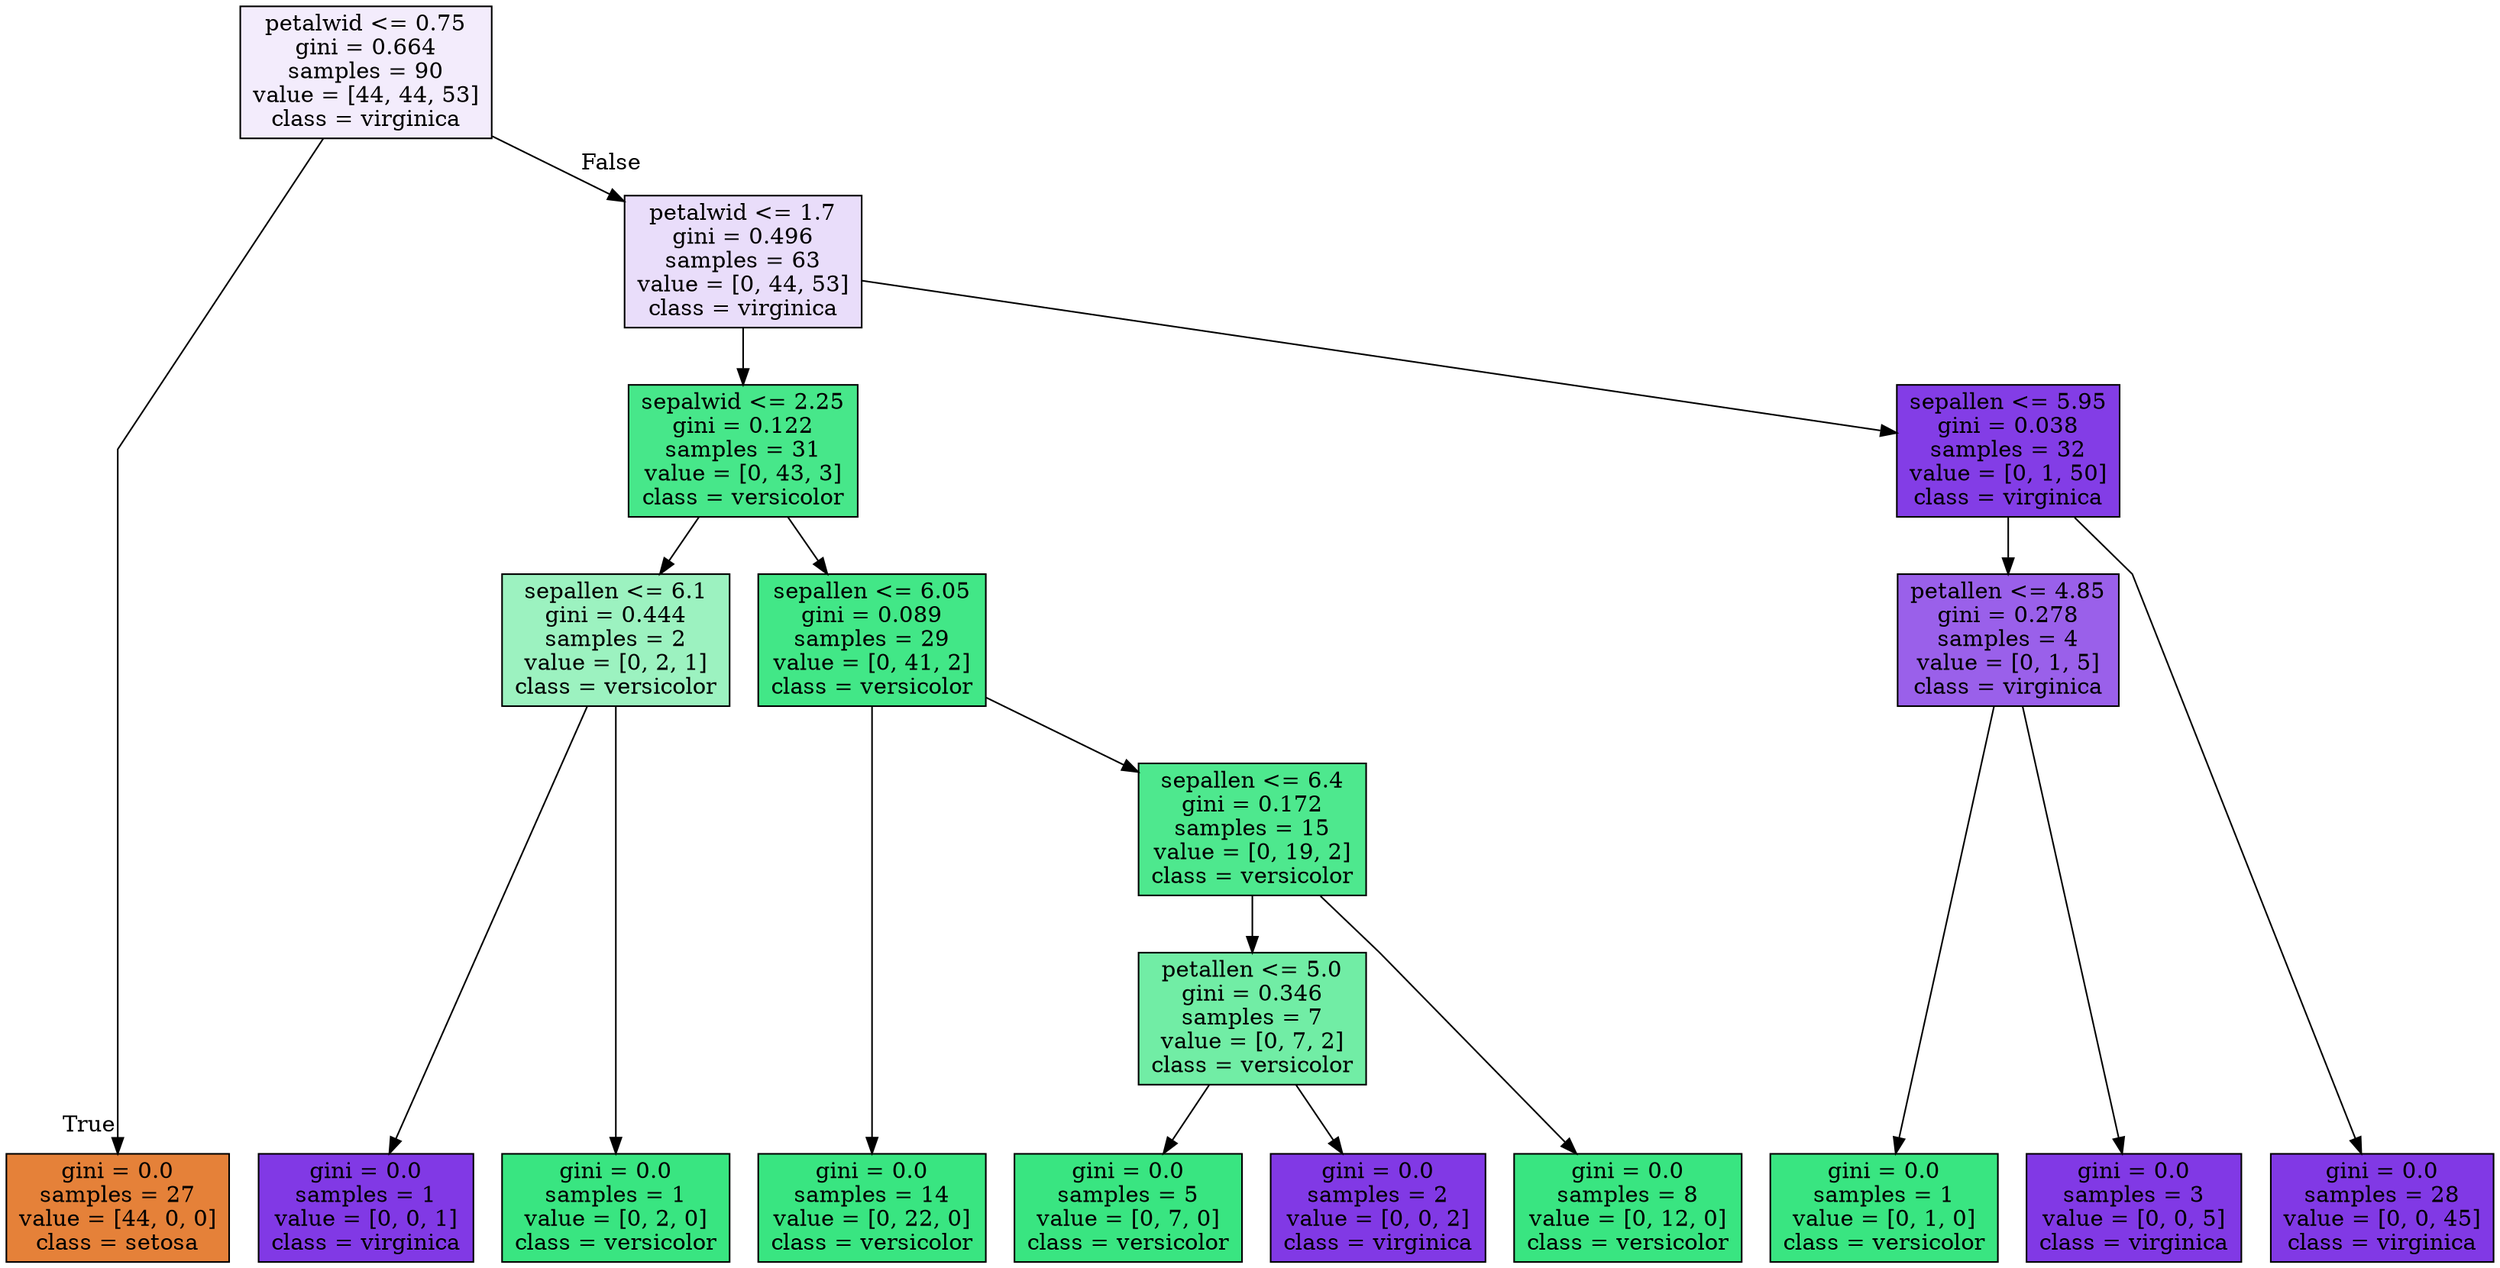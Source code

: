 digraph Tree {
node [shape=box, style="filled", color="black"] ;
graph [ranksep=equally, splines=polyline] ;
0 [label="petalwid <= 0.75\ngini = 0.664\nsamples = 90\nvalue = [44, 44, 53]\nclass = virginica", fillcolor="#8139e518"] ;
1 [label="gini = 0.0\nsamples = 27\nvalue = [44, 0, 0]\nclass = setosa", fillcolor="#e58139ff"] ;
0 -> 1 [labeldistance=2.5, labelangle=45, headlabel="True"] ;
2 [label="petalwid <= 1.7\ngini = 0.496\nsamples = 63\nvalue = [0, 44, 53]\nclass = virginica", fillcolor="#8139e52b"] ;
0 -> 2 [labeldistance=2.5, labelangle=-45, headlabel="False"] ;
3 [label="sepalwid <= 2.25\ngini = 0.122\nsamples = 31\nvalue = [0, 43, 3]\nclass = versicolor", fillcolor="#39e581ed"] ;
2 -> 3 ;
4 [label="sepallen <= 6.1\ngini = 0.444\nsamples = 2\nvalue = [0, 2, 1]\nclass = versicolor", fillcolor="#39e5817f"] ;
3 -> 4 ;
5 [label="gini = 0.0\nsamples = 1\nvalue = [0, 0, 1]\nclass = virginica", fillcolor="#8139e5ff"] ;
4 -> 5 ;
6 [label="gini = 0.0\nsamples = 1\nvalue = [0, 2, 0]\nclass = versicolor", fillcolor="#39e581ff"] ;
4 -> 6 ;
7 [label="sepallen <= 6.05\ngini = 0.089\nsamples = 29\nvalue = [0, 41, 2]\nclass = versicolor", fillcolor="#39e581f3"] ;
3 -> 7 ;
8 [label="gini = 0.0\nsamples = 14\nvalue = [0, 22, 0]\nclass = versicolor", fillcolor="#39e581ff"] ;
7 -> 8 ;
9 [label="sepallen <= 6.4\ngini = 0.172\nsamples = 15\nvalue = [0, 19, 2]\nclass = versicolor", fillcolor="#39e581e4"] ;
7 -> 9 ;
10 [label="petallen <= 5.0\ngini = 0.346\nsamples = 7\nvalue = [0, 7, 2]\nclass = versicolor", fillcolor="#39e581b6"] ;
9 -> 10 ;
11 [label="gini = 0.0\nsamples = 5\nvalue = [0, 7, 0]\nclass = versicolor", fillcolor="#39e581ff"] ;
10 -> 11 ;
12 [label="gini = 0.0\nsamples = 2\nvalue = [0, 0, 2]\nclass = virginica", fillcolor="#8139e5ff"] ;
10 -> 12 ;
13 [label="gini = 0.0\nsamples = 8\nvalue = [0, 12, 0]\nclass = versicolor", fillcolor="#39e581ff"] ;
9 -> 13 ;
14 [label="sepallen <= 5.95\ngini = 0.038\nsamples = 32\nvalue = [0, 1, 50]\nclass = virginica", fillcolor="#8139e5fa"] ;
2 -> 14 ;
15 [label="petallen <= 4.85\ngini = 0.278\nsamples = 4\nvalue = [0, 1, 5]\nclass = virginica", fillcolor="#8139e5cc"] ;
14 -> 15 ;
16 [label="gini = 0.0\nsamples = 1\nvalue = [0, 1, 0]\nclass = versicolor", fillcolor="#39e581ff"] ;
15 -> 16 ;
17 [label="gini = 0.0\nsamples = 3\nvalue = [0, 0, 5]\nclass = virginica", fillcolor="#8139e5ff"] ;
15 -> 17 ;
18 [label="gini = 0.0\nsamples = 28\nvalue = [0, 0, 45]\nclass = virginica", fillcolor="#8139e5ff"] ;
14 -> 18 ;
{rank=same ; 0} ;
{rank=same ; 2} ;
{rank=same ; 3; 14} ;
{rank=same ; 4; 7; 15} ;
{rank=same ; 9} ;
{rank=same ; 10} ;
{rank=same ; 1; 5; 6; 8; 11; 12; 13; 16; 17; 18} ;
}
